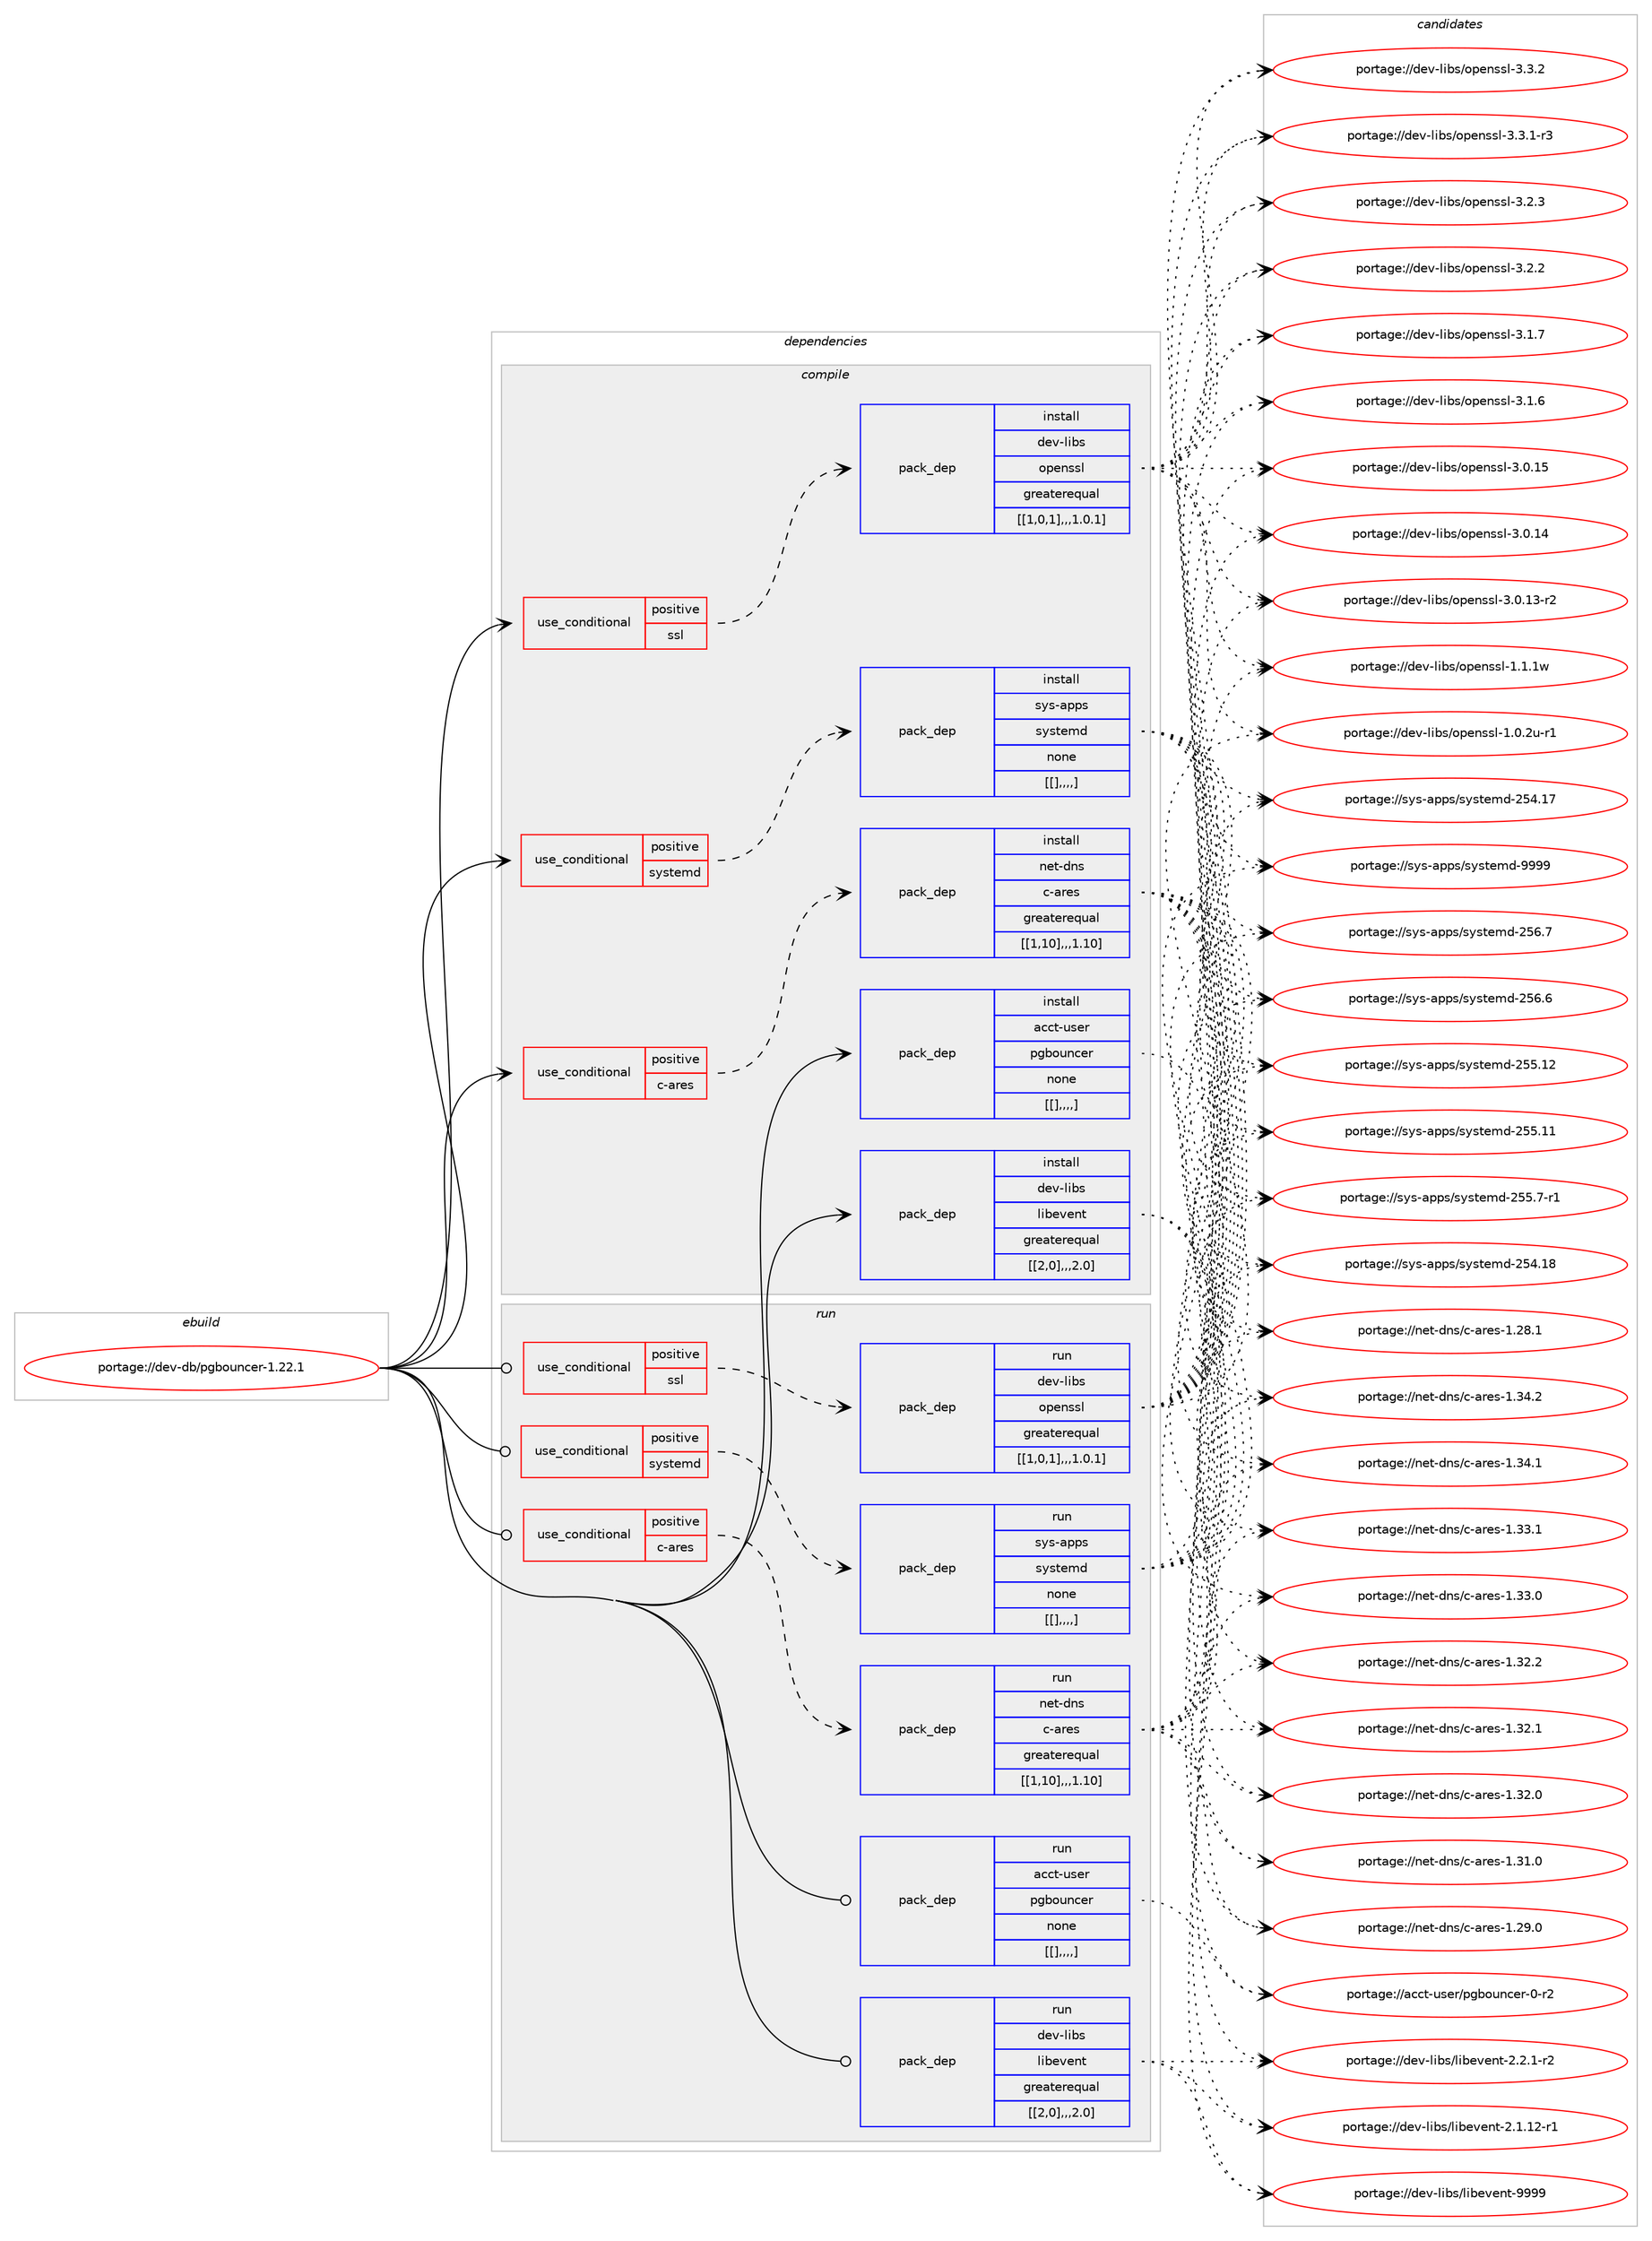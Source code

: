 digraph prolog {

# *************
# Graph options
# *************

newrank=true;
concentrate=true;
compound=true;
graph [rankdir=LR,fontname=Helvetica,fontsize=10,ranksep=1.5];#, ranksep=2.5, nodesep=0.2];
edge  [arrowhead=vee];
node  [fontname=Helvetica,fontsize=10];

# **********
# The ebuild
# **********

subgraph cluster_leftcol {
color=gray;
label=<<i>ebuild</i>>;
id [label="portage://dev-db/pgbouncer-1.22.1", color=red, width=4, href="../dev-db/pgbouncer-1.22.1.svg"];
}

# ****************
# The dependencies
# ****************

subgraph cluster_midcol {
color=gray;
label=<<i>dependencies</i>>;
subgraph cluster_compile {
fillcolor="#eeeeee";
style=filled;
label=<<i>compile</i>>;
subgraph cond19030 {
dependency70694 [label=<<TABLE BORDER="0" CELLBORDER="1" CELLSPACING="0" CELLPADDING="4"><TR><TD ROWSPAN="3" CELLPADDING="10">use_conditional</TD></TR><TR><TD>positive</TD></TR><TR><TD>c-ares</TD></TR></TABLE>>, shape=none, color=red];
subgraph pack50663 {
dependency70719 [label=<<TABLE BORDER="0" CELLBORDER="1" CELLSPACING="0" CELLPADDING="4" WIDTH="220"><TR><TD ROWSPAN="6" CELLPADDING="30">pack_dep</TD></TR><TR><TD WIDTH="110">install</TD></TR><TR><TD>net-dns</TD></TR><TR><TD>c-ares</TD></TR><TR><TD>greaterequal</TD></TR><TR><TD>[[1,10],,,1.10]</TD></TR></TABLE>>, shape=none, color=blue];
}
dependency70694:e -> dependency70719:w [weight=20,style="dashed",arrowhead="vee"];
}
id:e -> dependency70694:w [weight=20,style="solid",arrowhead="vee"];
subgraph cond19038 {
dependency70743 [label=<<TABLE BORDER="0" CELLBORDER="1" CELLSPACING="0" CELLPADDING="4"><TR><TD ROWSPAN="3" CELLPADDING="10">use_conditional</TD></TR><TR><TD>positive</TD></TR><TR><TD>ssl</TD></TR></TABLE>>, shape=none, color=red];
subgraph pack50703 {
dependency70747 [label=<<TABLE BORDER="0" CELLBORDER="1" CELLSPACING="0" CELLPADDING="4" WIDTH="220"><TR><TD ROWSPAN="6" CELLPADDING="30">pack_dep</TD></TR><TR><TD WIDTH="110">install</TD></TR><TR><TD>dev-libs</TD></TR><TR><TD>openssl</TD></TR><TR><TD>greaterequal</TD></TR><TR><TD>[[1,0,1],,,1.0.1]</TD></TR></TABLE>>, shape=none, color=blue];
}
dependency70743:e -> dependency70747:w [weight=20,style="dashed",arrowhead="vee"];
}
id:e -> dependency70743:w [weight=20,style="solid",arrowhead="vee"];
subgraph cond19059 {
dependency70799 [label=<<TABLE BORDER="0" CELLBORDER="1" CELLSPACING="0" CELLPADDING="4"><TR><TD ROWSPAN="3" CELLPADDING="10">use_conditional</TD></TR><TR><TD>positive</TD></TR><TR><TD>systemd</TD></TR></TABLE>>, shape=none, color=red];
subgraph pack50776 {
dependency70847 [label=<<TABLE BORDER="0" CELLBORDER="1" CELLSPACING="0" CELLPADDING="4" WIDTH="220"><TR><TD ROWSPAN="6" CELLPADDING="30">pack_dep</TD></TR><TR><TD WIDTH="110">install</TD></TR><TR><TD>sys-apps</TD></TR><TR><TD>systemd</TD></TR><TR><TD>none</TD></TR><TR><TD>[[],,,,]</TD></TR></TABLE>>, shape=none, color=blue];
}
dependency70799:e -> dependency70847:w [weight=20,style="dashed",arrowhead="vee"];
}
id:e -> dependency70799:w [weight=20,style="solid",arrowhead="vee"];
subgraph pack50795 {
dependency70937 [label=<<TABLE BORDER="0" CELLBORDER="1" CELLSPACING="0" CELLPADDING="4" WIDTH="220"><TR><TD ROWSPAN="6" CELLPADDING="30">pack_dep</TD></TR><TR><TD WIDTH="110">install</TD></TR><TR><TD>acct-user</TD></TR><TR><TD>pgbouncer</TD></TR><TR><TD>none</TD></TR><TR><TD>[[],,,,]</TD></TR></TABLE>>, shape=none, color=blue];
}
id:e -> dependency70937:w [weight=20,style="solid",arrowhead="vee"];
subgraph pack50843 {
dependency70944 [label=<<TABLE BORDER="0" CELLBORDER="1" CELLSPACING="0" CELLPADDING="4" WIDTH="220"><TR><TD ROWSPAN="6" CELLPADDING="30">pack_dep</TD></TR><TR><TD WIDTH="110">install</TD></TR><TR><TD>dev-libs</TD></TR><TR><TD>libevent</TD></TR><TR><TD>greaterequal</TD></TR><TR><TD>[[2,0],,,2.0]</TD></TR></TABLE>>, shape=none, color=blue];
}
id:e -> dependency70944:w [weight=20,style="solid",arrowhead="vee"];
}
subgraph cluster_compileandrun {
fillcolor="#eeeeee";
style=filled;
label=<<i>compile and run</i>>;
}
subgraph cluster_run {
fillcolor="#eeeeee";
style=filled;
label=<<i>run</i>>;
subgraph cond19106 {
dependency71021 [label=<<TABLE BORDER="0" CELLBORDER="1" CELLSPACING="0" CELLPADDING="4"><TR><TD ROWSPAN="3" CELLPADDING="10">use_conditional</TD></TR><TR><TD>positive</TD></TR><TR><TD>c-ares</TD></TR></TABLE>>, shape=none, color=red];
subgraph pack50922 {
dependency71075 [label=<<TABLE BORDER="0" CELLBORDER="1" CELLSPACING="0" CELLPADDING="4" WIDTH="220"><TR><TD ROWSPAN="6" CELLPADDING="30">pack_dep</TD></TR><TR><TD WIDTH="110">run</TD></TR><TR><TD>net-dns</TD></TR><TR><TD>c-ares</TD></TR><TR><TD>greaterequal</TD></TR><TR><TD>[[1,10],,,1.10]</TD></TR></TABLE>>, shape=none, color=blue];
}
dependency71021:e -> dependency71075:w [weight=20,style="dashed",arrowhead="vee"];
}
id:e -> dependency71021:w [weight=20,style="solid",arrowhead="odot"];
subgraph cond19138 {
dependency71102 [label=<<TABLE BORDER="0" CELLBORDER="1" CELLSPACING="0" CELLPADDING="4"><TR><TD ROWSPAN="3" CELLPADDING="10">use_conditional</TD></TR><TR><TD>positive</TD></TR><TR><TD>ssl</TD></TR></TABLE>>, shape=none, color=red];
subgraph pack50983 {
dependency71169 [label=<<TABLE BORDER="0" CELLBORDER="1" CELLSPACING="0" CELLPADDING="4" WIDTH="220"><TR><TD ROWSPAN="6" CELLPADDING="30">pack_dep</TD></TR><TR><TD WIDTH="110">run</TD></TR><TR><TD>dev-libs</TD></TR><TR><TD>openssl</TD></TR><TR><TD>greaterequal</TD></TR><TR><TD>[[1,0,1],,,1.0.1]</TD></TR></TABLE>>, shape=none, color=blue];
}
dependency71102:e -> dependency71169:w [weight=20,style="dashed",arrowhead="vee"];
}
id:e -> dependency71102:w [weight=20,style="solid",arrowhead="odot"];
subgraph cond19167 {
dependency71221 [label=<<TABLE BORDER="0" CELLBORDER="1" CELLSPACING="0" CELLPADDING="4"><TR><TD ROWSPAN="3" CELLPADDING="10">use_conditional</TD></TR><TR><TD>positive</TD></TR><TR><TD>systemd</TD></TR></TABLE>>, shape=none, color=red];
subgraph pack51055 {
dependency71287 [label=<<TABLE BORDER="0" CELLBORDER="1" CELLSPACING="0" CELLPADDING="4" WIDTH="220"><TR><TD ROWSPAN="6" CELLPADDING="30">pack_dep</TD></TR><TR><TD WIDTH="110">run</TD></TR><TR><TD>sys-apps</TD></TR><TR><TD>systemd</TD></TR><TR><TD>none</TD></TR><TR><TD>[[],,,,]</TD></TR></TABLE>>, shape=none, color=blue];
}
dependency71221:e -> dependency71287:w [weight=20,style="dashed",arrowhead="vee"];
}
id:e -> dependency71221:w [weight=20,style="solid",arrowhead="odot"];
subgraph pack51091 {
dependency71292 [label=<<TABLE BORDER="0" CELLBORDER="1" CELLSPACING="0" CELLPADDING="4" WIDTH="220"><TR><TD ROWSPAN="6" CELLPADDING="30">pack_dep</TD></TR><TR><TD WIDTH="110">run</TD></TR><TR><TD>acct-user</TD></TR><TR><TD>pgbouncer</TD></TR><TR><TD>none</TD></TR><TR><TD>[[],,,,]</TD></TR></TABLE>>, shape=none, color=blue];
}
id:e -> dependency71292:w [weight=20,style="solid",arrowhead="odot"];
subgraph pack51095 {
dependency71326 [label=<<TABLE BORDER="0" CELLBORDER="1" CELLSPACING="0" CELLPADDING="4" WIDTH="220"><TR><TD ROWSPAN="6" CELLPADDING="30">pack_dep</TD></TR><TR><TD WIDTH="110">run</TD></TR><TR><TD>dev-libs</TD></TR><TR><TD>libevent</TD></TR><TR><TD>greaterequal</TD></TR><TR><TD>[[2,0],,,2.0]</TD></TR></TABLE>>, shape=none, color=blue];
}
id:e -> dependency71326:w [weight=20,style="solid",arrowhead="odot"];
}
}

# **************
# The candidates
# **************

subgraph cluster_choices {
rank=same;
color=gray;
label=<<i>candidates</i>>;

subgraph choice50492 {
color=black;
nodesep=1;
choice110101116451001101154799459711410111545494651524650 [label="portage://net-dns/c-ares-1.34.2", color=red, width=4,href="../net-dns/c-ares-1.34.2.svg"];
choice110101116451001101154799459711410111545494651524649 [label="portage://net-dns/c-ares-1.34.1", color=red, width=4,href="../net-dns/c-ares-1.34.1.svg"];
choice110101116451001101154799459711410111545494651514649 [label="portage://net-dns/c-ares-1.33.1", color=red, width=4,href="../net-dns/c-ares-1.33.1.svg"];
choice110101116451001101154799459711410111545494651514648 [label="portage://net-dns/c-ares-1.33.0", color=red, width=4,href="../net-dns/c-ares-1.33.0.svg"];
choice110101116451001101154799459711410111545494651504650 [label="portage://net-dns/c-ares-1.32.2", color=red, width=4,href="../net-dns/c-ares-1.32.2.svg"];
choice110101116451001101154799459711410111545494651504649 [label="portage://net-dns/c-ares-1.32.1", color=red, width=4,href="../net-dns/c-ares-1.32.1.svg"];
choice110101116451001101154799459711410111545494651504648 [label="portage://net-dns/c-ares-1.32.0", color=red, width=4,href="../net-dns/c-ares-1.32.0.svg"];
choice110101116451001101154799459711410111545494651494648 [label="portage://net-dns/c-ares-1.31.0", color=red, width=4,href="../net-dns/c-ares-1.31.0.svg"];
choice110101116451001101154799459711410111545494650574648 [label="portage://net-dns/c-ares-1.29.0", color=red, width=4,href="../net-dns/c-ares-1.29.0.svg"];
choice110101116451001101154799459711410111545494650564649 [label="portage://net-dns/c-ares-1.28.1", color=red, width=4,href="../net-dns/c-ares-1.28.1.svg"];
dependency70719:e -> choice110101116451001101154799459711410111545494651524650:w [style=dotted,weight="100"];
dependency70719:e -> choice110101116451001101154799459711410111545494651524649:w [style=dotted,weight="100"];
dependency70719:e -> choice110101116451001101154799459711410111545494651514649:w [style=dotted,weight="100"];
dependency70719:e -> choice110101116451001101154799459711410111545494651514648:w [style=dotted,weight="100"];
dependency70719:e -> choice110101116451001101154799459711410111545494651504650:w [style=dotted,weight="100"];
dependency70719:e -> choice110101116451001101154799459711410111545494651504649:w [style=dotted,weight="100"];
dependency70719:e -> choice110101116451001101154799459711410111545494651504648:w [style=dotted,weight="100"];
dependency70719:e -> choice110101116451001101154799459711410111545494651494648:w [style=dotted,weight="100"];
dependency70719:e -> choice110101116451001101154799459711410111545494650574648:w [style=dotted,weight="100"];
dependency70719:e -> choice110101116451001101154799459711410111545494650564649:w [style=dotted,weight="100"];
}
subgraph choice50494 {
color=black;
nodesep=1;
choice100101118451081059811547111112101110115115108455146514650 [label="portage://dev-libs/openssl-3.3.2", color=red, width=4,href="../dev-libs/openssl-3.3.2.svg"];
choice1001011184510810598115471111121011101151151084551465146494511451 [label="portage://dev-libs/openssl-3.3.1-r3", color=red, width=4,href="../dev-libs/openssl-3.3.1-r3.svg"];
choice100101118451081059811547111112101110115115108455146504651 [label="portage://dev-libs/openssl-3.2.3", color=red, width=4,href="../dev-libs/openssl-3.2.3.svg"];
choice100101118451081059811547111112101110115115108455146504650 [label="portage://dev-libs/openssl-3.2.2", color=red, width=4,href="../dev-libs/openssl-3.2.2.svg"];
choice100101118451081059811547111112101110115115108455146494655 [label="portage://dev-libs/openssl-3.1.7", color=red, width=4,href="../dev-libs/openssl-3.1.7.svg"];
choice100101118451081059811547111112101110115115108455146494654 [label="portage://dev-libs/openssl-3.1.6", color=red, width=4,href="../dev-libs/openssl-3.1.6.svg"];
choice10010111845108105981154711111210111011511510845514648464953 [label="portage://dev-libs/openssl-3.0.15", color=red, width=4,href="../dev-libs/openssl-3.0.15.svg"];
choice10010111845108105981154711111210111011511510845514648464952 [label="portage://dev-libs/openssl-3.0.14", color=red, width=4,href="../dev-libs/openssl-3.0.14.svg"];
choice100101118451081059811547111112101110115115108455146484649514511450 [label="portage://dev-libs/openssl-3.0.13-r2", color=red, width=4,href="../dev-libs/openssl-3.0.13-r2.svg"];
choice100101118451081059811547111112101110115115108454946494649119 [label="portage://dev-libs/openssl-1.1.1w", color=red, width=4,href="../dev-libs/openssl-1.1.1w.svg"];
choice1001011184510810598115471111121011101151151084549464846501174511449 [label="portage://dev-libs/openssl-1.0.2u-r1", color=red, width=4,href="../dev-libs/openssl-1.0.2u-r1.svg"];
dependency70747:e -> choice100101118451081059811547111112101110115115108455146514650:w [style=dotted,weight="100"];
dependency70747:e -> choice1001011184510810598115471111121011101151151084551465146494511451:w [style=dotted,weight="100"];
dependency70747:e -> choice100101118451081059811547111112101110115115108455146504651:w [style=dotted,weight="100"];
dependency70747:e -> choice100101118451081059811547111112101110115115108455146504650:w [style=dotted,weight="100"];
dependency70747:e -> choice100101118451081059811547111112101110115115108455146494655:w [style=dotted,weight="100"];
dependency70747:e -> choice100101118451081059811547111112101110115115108455146494654:w [style=dotted,weight="100"];
dependency70747:e -> choice10010111845108105981154711111210111011511510845514648464953:w [style=dotted,weight="100"];
dependency70747:e -> choice10010111845108105981154711111210111011511510845514648464952:w [style=dotted,weight="100"];
dependency70747:e -> choice100101118451081059811547111112101110115115108455146484649514511450:w [style=dotted,weight="100"];
dependency70747:e -> choice100101118451081059811547111112101110115115108454946494649119:w [style=dotted,weight="100"];
dependency70747:e -> choice1001011184510810598115471111121011101151151084549464846501174511449:w [style=dotted,weight="100"];
}
subgraph choice50498 {
color=black;
nodesep=1;
choice1151211154597112112115471151211151161011091004557575757 [label="portage://sys-apps/systemd-9999", color=red, width=4,href="../sys-apps/systemd-9999.svg"];
choice115121115459711211211547115121115116101109100455053544655 [label="portage://sys-apps/systemd-256.7", color=red, width=4,href="../sys-apps/systemd-256.7.svg"];
choice115121115459711211211547115121115116101109100455053544654 [label="portage://sys-apps/systemd-256.6", color=red, width=4,href="../sys-apps/systemd-256.6.svg"];
choice11512111545971121121154711512111511610110910045505353464950 [label="portage://sys-apps/systemd-255.12", color=red, width=4,href="../sys-apps/systemd-255.12.svg"];
choice11512111545971121121154711512111511610110910045505353464949 [label="portage://sys-apps/systemd-255.11", color=red, width=4,href="../sys-apps/systemd-255.11.svg"];
choice1151211154597112112115471151211151161011091004550535346554511449 [label="portage://sys-apps/systemd-255.7-r1", color=red, width=4,href="../sys-apps/systemd-255.7-r1.svg"];
choice11512111545971121121154711512111511610110910045505352464956 [label="portage://sys-apps/systemd-254.18", color=red, width=4,href="../sys-apps/systemd-254.18.svg"];
choice11512111545971121121154711512111511610110910045505352464955 [label="portage://sys-apps/systemd-254.17", color=red, width=4,href="../sys-apps/systemd-254.17.svg"];
dependency70847:e -> choice1151211154597112112115471151211151161011091004557575757:w [style=dotted,weight="100"];
dependency70847:e -> choice115121115459711211211547115121115116101109100455053544655:w [style=dotted,weight="100"];
dependency70847:e -> choice115121115459711211211547115121115116101109100455053544654:w [style=dotted,weight="100"];
dependency70847:e -> choice11512111545971121121154711512111511610110910045505353464950:w [style=dotted,weight="100"];
dependency70847:e -> choice11512111545971121121154711512111511610110910045505353464949:w [style=dotted,weight="100"];
dependency70847:e -> choice1151211154597112112115471151211151161011091004550535346554511449:w [style=dotted,weight="100"];
dependency70847:e -> choice11512111545971121121154711512111511610110910045505352464956:w [style=dotted,weight="100"];
dependency70847:e -> choice11512111545971121121154711512111511610110910045505352464955:w [style=dotted,weight="100"];
}
subgraph choice50501 {
color=black;
nodesep=1;
choice9799991164511711510111447112103981111171109910111445484511450 [label="portage://acct-user/pgbouncer-0-r2", color=red, width=4,href="../acct-user/pgbouncer-0-r2.svg"];
dependency70937:e -> choice9799991164511711510111447112103981111171109910111445484511450:w [style=dotted,weight="100"];
}
subgraph choice50502 {
color=black;
nodesep=1;
choice100101118451081059811547108105981011181011101164557575757 [label="portage://dev-libs/libevent-9999", color=red, width=4,href="../dev-libs/libevent-9999.svg"];
choice100101118451081059811547108105981011181011101164550465046494511450 [label="portage://dev-libs/libevent-2.2.1-r2", color=red, width=4,href="../dev-libs/libevent-2.2.1-r2.svg"];
choice10010111845108105981154710810598101118101110116455046494649504511449 [label="portage://dev-libs/libevent-2.1.12-r1", color=red, width=4,href="../dev-libs/libevent-2.1.12-r1.svg"];
dependency70944:e -> choice100101118451081059811547108105981011181011101164557575757:w [style=dotted,weight="100"];
dependency70944:e -> choice100101118451081059811547108105981011181011101164550465046494511450:w [style=dotted,weight="100"];
dependency70944:e -> choice10010111845108105981154710810598101118101110116455046494649504511449:w [style=dotted,weight="100"];
}
subgraph choice50504 {
color=black;
nodesep=1;
choice110101116451001101154799459711410111545494651524650 [label="portage://net-dns/c-ares-1.34.2", color=red, width=4,href="../net-dns/c-ares-1.34.2.svg"];
choice110101116451001101154799459711410111545494651524649 [label="portage://net-dns/c-ares-1.34.1", color=red, width=4,href="../net-dns/c-ares-1.34.1.svg"];
choice110101116451001101154799459711410111545494651514649 [label="portage://net-dns/c-ares-1.33.1", color=red, width=4,href="../net-dns/c-ares-1.33.1.svg"];
choice110101116451001101154799459711410111545494651514648 [label="portage://net-dns/c-ares-1.33.0", color=red, width=4,href="../net-dns/c-ares-1.33.0.svg"];
choice110101116451001101154799459711410111545494651504650 [label="portage://net-dns/c-ares-1.32.2", color=red, width=4,href="../net-dns/c-ares-1.32.2.svg"];
choice110101116451001101154799459711410111545494651504649 [label="portage://net-dns/c-ares-1.32.1", color=red, width=4,href="../net-dns/c-ares-1.32.1.svg"];
choice110101116451001101154799459711410111545494651504648 [label="portage://net-dns/c-ares-1.32.0", color=red, width=4,href="../net-dns/c-ares-1.32.0.svg"];
choice110101116451001101154799459711410111545494651494648 [label="portage://net-dns/c-ares-1.31.0", color=red, width=4,href="../net-dns/c-ares-1.31.0.svg"];
choice110101116451001101154799459711410111545494650574648 [label="portage://net-dns/c-ares-1.29.0", color=red, width=4,href="../net-dns/c-ares-1.29.0.svg"];
choice110101116451001101154799459711410111545494650564649 [label="portage://net-dns/c-ares-1.28.1", color=red, width=4,href="../net-dns/c-ares-1.28.1.svg"];
dependency71075:e -> choice110101116451001101154799459711410111545494651524650:w [style=dotted,weight="100"];
dependency71075:e -> choice110101116451001101154799459711410111545494651524649:w [style=dotted,weight="100"];
dependency71075:e -> choice110101116451001101154799459711410111545494651514649:w [style=dotted,weight="100"];
dependency71075:e -> choice110101116451001101154799459711410111545494651514648:w [style=dotted,weight="100"];
dependency71075:e -> choice110101116451001101154799459711410111545494651504650:w [style=dotted,weight="100"];
dependency71075:e -> choice110101116451001101154799459711410111545494651504649:w [style=dotted,weight="100"];
dependency71075:e -> choice110101116451001101154799459711410111545494651504648:w [style=dotted,weight="100"];
dependency71075:e -> choice110101116451001101154799459711410111545494651494648:w [style=dotted,weight="100"];
dependency71075:e -> choice110101116451001101154799459711410111545494650574648:w [style=dotted,weight="100"];
dependency71075:e -> choice110101116451001101154799459711410111545494650564649:w [style=dotted,weight="100"];
}
subgraph choice50515 {
color=black;
nodesep=1;
choice100101118451081059811547111112101110115115108455146514650 [label="portage://dev-libs/openssl-3.3.2", color=red, width=4,href="../dev-libs/openssl-3.3.2.svg"];
choice1001011184510810598115471111121011101151151084551465146494511451 [label="portage://dev-libs/openssl-3.3.1-r3", color=red, width=4,href="../dev-libs/openssl-3.3.1-r3.svg"];
choice100101118451081059811547111112101110115115108455146504651 [label="portage://dev-libs/openssl-3.2.3", color=red, width=4,href="../dev-libs/openssl-3.2.3.svg"];
choice100101118451081059811547111112101110115115108455146504650 [label="portage://dev-libs/openssl-3.2.2", color=red, width=4,href="../dev-libs/openssl-3.2.2.svg"];
choice100101118451081059811547111112101110115115108455146494655 [label="portage://dev-libs/openssl-3.1.7", color=red, width=4,href="../dev-libs/openssl-3.1.7.svg"];
choice100101118451081059811547111112101110115115108455146494654 [label="portage://dev-libs/openssl-3.1.6", color=red, width=4,href="../dev-libs/openssl-3.1.6.svg"];
choice10010111845108105981154711111210111011511510845514648464953 [label="portage://dev-libs/openssl-3.0.15", color=red, width=4,href="../dev-libs/openssl-3.0.15.svg"];
choice10010111845108105981154711111210111011511510845514648464952 [label="portage://dev-libs/openssl-3.0.14", color=red, width=4,href="../dev-libs/openssl-3.0.14.svg"];
choice100101118451081059811547111112101110115115108455146484649514511450 [label="portage://dev-libs/openssl-3.0.13-r2", color=red, width=4,href="../dev-libs/openssl-3.0.13-r2.svg"];
choice100101118451081059811547111112101110115115108454946494649119 [label="portage://dev-libs/openssl-1.1.1w", color=red, width=4,href="../dev-libs/openssl-1.1.1w.svg"];
choice1001011184510810598115471111121011101151151084549464846501174511449 [label="portage://dev-libs/openssl-1.0.2u-r1", color=red, width=4,href="../dev-libs/openssl-1.0.2u-r1.svg"];
dependency71169:e -> choice100101118451081059811547111112101110115115108455146514650:w [style=dotted,weight="100"];
dependency71169:e -> choice1001011184510810598115471111121011101151151084551465146494511451:w [style=dotted,weight="100"];
dependency71169:e -> choice100101118451081059811547111112101110115115108455146504651:w [style=dotted,weight="100"];
dependency71169:e -> choice100101118451081059811547111112101110115115108455146504650:w [style=dotted,weight="100"];
dependency71169:e -> choice100101118451081059811547111112101110115115108455146494655:w [style=dotted,weight="100"];
dependency71169:e -> choice100101118451081059811547111112101110115115108455146494654:w [style=dotted,weight="100"];
dependency71169:e -> choice10010111845108105981154711111210111011511510845514648464953:w [style=dotted,weight="100"];
dependency71169:e -> choice10010111845108105981154711111210111011511510845514648464952:w [style=dotted,weight="100"];
dependency71169:e -> choice100101118451081059811547111112101110115115108455146484649514511450:w [style=dotted,weight="100"];
dependency71169:e -> choice100101118451081059811547111112101110115115108454946494649119:w [style=dotted,weight="100"];
dependency71169:e -> choice1001011184510810598115471111121011101151151084549464846501174511449:w [style=dotted,weight="100"];
}
subgraph choice50534 {
color=black;
nodesep=1;
choice1151211154597112112115471151211151161011091004557575757 [label="portage://sys-apps/systemd-9999", color=red, width=4,href="../sys-apps/systemd-9999.svg"];
choice115121115459711211211547115121115116101109100455053544655 [label="portage://sys-apps/systemd-256.7", color=red, width=4,href="../sys-apps/systemd-256.7.svg"];
choice115121115459711211211547115121115116101109100455053544654 [label="portage://sys-apps/systemd-256.6", color=red, width=4,href="../sys-apps/systemd-256.6.svg"];
choice11512111545971121121154711512111511610110910045505353464950 [label="portage://sys-apps/systemd-255.12", color=red, width=4,href="../sys-apps/systemd-255.12.svg"];
choice11512111545971121121154711512111511610110910045505353464949 [label="portage://sys-apps/systemd-255.11", color=red, width=4,href="../sys-apps/systemd-255.11.svg"];
choice1151211154597112112115471151211151161011091004550535346554511449 [label="portage://sys-apps/systemd-255.7-r1", color=red, width=4,href="../sys-apps/systemd-255.7-r1.svg"];
choice11512111545971121121154711512111511610110910045505352464956 [label="portage://sys-apps/systemd-254.18", color=red, width=4,href="../sys-apps/systemd-254.18.svg"];
choice11512111545971121121154711512111511610110910045505352464955 [label="portage://sys-apps/systemd-254.17", color=red, width=4,href="../sys-apps/systemd-254.17.svg"];
dependency71287:e -> choice1151211154597112112115471151211151161011091004557575757:w [style=dotted,weight="100"];
dependency71287:e -> choice115121115459711211211547115121115116101109100455053544655:w [style=dotted,weight="100"];
dependency71287:e -> choice115121115459711211211547115121115116101109100455053544654:w [style=dotted,weight="100"];
dependency71287:e -> choice11512111545971121121154711512111511610110910045505353464950:w [style=dotted,weight="100"];
dependency71287:e -> choice11512111545971121121154711512111511610110910045505353464949:w [style=dotted,weight="100"];
dependency71287:e -> choice1151211154597112112115471151211151161011091004550535346554511449:w [style=dotted,weight="100"];
dependency71287:e -> choice11512111545971121121154711512111511610110910045505352464956:w [style=dotted,weight="100"];
dependency71287:e -> choice11512111545971121121154711512111511610110910045505352464955:w [style=dotted,weight="100"];
}
subgraph choice50540 {
color=black;
nodesep=1;
choice9799991164511711510111447112103981111171109910111445484511450 [label="portage://acct-user/pgbouncer-0-r2", color=red, width=4,href="../acct-user/pgbouncer-0-r2.svg"];
dependency71292:e -> choice9799991164511711510111447112103981111171109910111445484511450:w [style=dotted,weight="100"];
}
subgraph choice50548 {
color=black;
nodesep=1;
choice100101118451081059811547108105981011181011101164557575757 [label="portage://dev-libs/libevent-9999", color=red, width=4,href="../dev-libs/libevent-9999.svg"];
choice100101118451081059811547108105981011181011101164550465046494511450 [label="portage://dev-libs/libevent-2.2.1-r2", color=red, width=4,href="../dev-libs/libevent-2.2.1-r2.svg"];
choice10010111845108105981154710810598101118101110116455046494649504511449 [label="portage://dev-libs/libevent-2.1.12-r1", color=red, width=4,href="../dev-libs/libevent-2.1.12-r1.svg"];
dependency71326:e -> choice100101118451081059811547108105981011181011101164557575757:w [style=dotted,weight="100"];
dependency71326:e -> choice100101118451081059811547108105981011181011101164550465046494511450:w [style=dotted,weight="100"];
dependency71326:e -> choice10010111845108105981154710810598101118101110116455046494649504511449:w [style=dotted,weight="100"];
}
}

}
